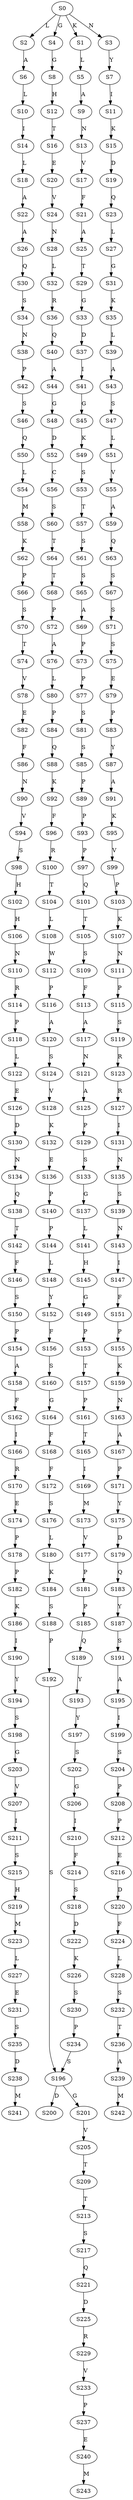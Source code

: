 strict digraph  {
	S0 -> S1 [ label = K ];
	S0 -> S2 [ label = L ];
	S0 -> S3 [ label = N ];
	S0 -> S4 [ label = G ];
	S1 -> S5 [ label = L ];
	S2 -> S6 [ label = A ];
	S3 -> S7 [ label = Y ];
	S4 -> S8 [ label = G ];
	S5 -> S9 [ label = A ];
	S6 -> S10 [ label = L ];
	S7 -> S11 [ label = I ];
	S8 -> S12 [ label = H ];
	S9 -> S13 [ label = N ];
	S10 -> S14 [ label = I ];
	S11 -> S15 [ label = K ];
	S12 -> S16 [ label = T ];
	S13 -> S17 [ label = V ];
	S14 -> S18 [ label = L ];
	S15 -> S19 [ label = D ];
	S16 -> S20 [ label = E ];
	S17 -> S21 [ label = F ];
	S18 -> S22 [ label = A ];
	S19 -> S23 [ label = Q ];
	S20 -> S24 [ label = V ];
	S21 -> S25 [ label = A ];
	S22 -> S26 [ label = A ];
	S23 -> S27 [ label = L ];
	S24 -> S28 [ label = N ];
	S25 -> S29 [ label = T ];
	S26 -> S30 [ label = Q ];
	S27 -> S31 [ label = G ];
	S28 -> S32 [ label = L ];
	S29 -> S33 [ label = G ];
	S30 -> S34 [ label = S ];
	S31 -> S35 [ label = K ];
	S32 -> S36 [ label = R ];
	S33 -> S37 [ label = D ];
	S34 -> S38 [ label = N ];
	S35 -> S39 [ label = L ];
	S36 -> S40 [ label = Q ];
	S37 -> S41 [ label = I ];
	S38 -> S42 [ label = P ];
	S39 -> S43 [ label = A ];
	S40 -> S44 [ label = A ];
	S41 -> S45 [ label = G ];
	S42 -> S46 [ label = S ];
	S43 -> S47 [ label = S ];
	S44 -> S48 [ label = G ];
	S45 -> S49 [ label = K ];
	S46 -> S50 [ label = Q ];
	S47 -> S51 [ label = L ];
	S48 -> S52 [ label = D ];
	S49 -> S53 [ label = S ];
	S50 -> S54 [ label = L ];
	S51 -> S55 [ label = V ];
	S52 -> S56 [ label = C ];
	S53 -> S57 [ label = T ];
	S54 -> S58 [ label = M ];
	S55 -> S59 [ label = A ];
	S56 -> S60 [ label = S ];
	S57 -> S61 [ label = S ];
	S58 -> S62 [ label = K ];
	S59 -> S63 [ label = Q ];
	S60 -> S64 [ label = T ];
	S61 -> S65 [ label = S ];
	S62 -> S66 [ label = P ];
	S63 -> S67 [ label = S ];
	S64 -> S68 [ label = T ];
	S65 -> S69 [ label = A ];
	S66 -> S70 [ label = S ];
	S67 -> S71 [ label = S ];
	S68 -> S72 [ label = P ];
	S69 -> S73 [ label = P ];
	S70 -> S74 [ label = T ];
	S71 -> S75 [ label = S ];
	S72 -> S76 [ label = A ];
	S73 -> S77 [ label = P ];
	S74 -> S78 [ label = V ];
	S75 -> S79 [ label = E ];
	S76 -> S80 [ label = L ];
	S77 -> S81 [ label = S ];
	S78 -> S82 [ label = E ];
	S79 -> S83 [ label = P ];
	S80 -> S84 [ label = P ];
	S81 -> S85 [ label = S ];
	S82 -> S86 [ label = F ];
	S83 -> S87 [ label = Y ];
	S84 -> S88 [ label = Q ];
	S85 -> S89 [ label = P ];
	S86 -> S90 [ label = N ];
	S87 -> S91 [ label = A ];
	S88 -> S92 [ label = K ];
	S89 -> S93 [ label = P ];
	S90 -> S94 [ label = V ];
	S91 -> S95 [ label = K ];
	S92 -> S96 [ label = F ];
	S93 -> S97 [ label = P ];
	S94 -> S98 [ label = S ];
	S95 -> S99 [ label = V ];
	S96 -> S100 [ label = R ];
	S97 -> S101 [ label = Q ];
	S98 -> S102 [ label = H ];
	S99 -> S103 [ label = P ];
	S100 -> S104 [ label = T ];
	S101 -> S105 [ label = T ];
	S102 -> S106 [ label = H ];
	S103 -> S107 [ label = K ];
	S104 -> S108 [ label = L ];
	S105 -> S109 [ label = S ];
	S106 -> S110 [ label = N ];
	S107 -> S111 [ label = N ];
	S108 -> S112 [ label = W ];
	S109 -> S113 [ label = F ];
	S110 -> S114 [ label = R ];
	S111 -> S115 [ label = P ];
	S112 -> S116 [ label = P ];
	S113 -> S117 [ label = A ];
	S114 -> S118 [ label = P ];
	S115 -> S119 [ label = S ];
	S116 -> S120 [ label = A ];
	S117 -> S121 [ label = N ];
	S118 -> S122 [ label = L ];
	S119 -> S123 [ label = R ];
	S120 -> S124 [ label = S ];
	S121 -> S125 [ label = A ];
	S122 -> S126 [ label = E ];
	S123 -> S127 [ label = R ];
	S124 -> S128 [ label = V ];
	S125 -> S129 [ label = P ];
	S126 -> S130 [ label = D ];
	S127 -> S131 [ label = I ];
	S128 -> S132 [ label = K ];
	S129 -> S133 [ label = S ];
	S130 -> S134 [ label = N ];
	S131 -> S135 [ label = N ];
	S132 -> S136 [ label = E ];
	S133 -> S137 [ label = G ];
	S134 -> S138 [ label = Q ];
	S135 -> S139 [ label = S ];
	S136 -> S140 [ label = P ];
	S137 -> S141 [ label = L ];
	S138 -> S142 [ label = T ];
	S139 -> S143 [ label = N ];
	S140 -> S144 [ label = P ];
	S141 -> S145 [ label = H ];
	S142 -> S146 [ label = F ];
	S143 -> S147 [ label = I ];
	S144 -> S148 [ label = L ];
	S145 -> S149 [ label = G ];
	S146 -> S150 [ label = S ];
	S147 -> S151 [ label = F ];
	S148 -> S152 [ label = Y ];
	S149 -> S153 [ label = P ];
	S150 -> S154 [ label = P ];
	S151 -> S155 [ label = P ];
	S152 -> S156 [ label = F ];
	S153 -> S157 [ label = T ];
	S154 -> S158 [ label = A ];
	S155 -> S159 [ label = K ];
	S156 -> S160 [ label = S ];
	S157 -> S161 [ label = P ];
	S158 -> S162 [ label = F ];
	S159 -> S163 [ label = N ];
	S160 -> S164 [ label = G ];
	S161 -> S165 [ label = T ];
	S162 -> S166 [ label = I ];
	S163 -> S167 [ label = A ];
	S164 -> S168 [ label = F ];
	S165 -> S169 [ label = I ];
	S166 -> S170 [ label = R ];
	S167 -> S171 [ label = P ];
	S168 -> S172 [ label = F ];
	S169 -> S173 [ label = M ];
	S170 -> S174 [ label = E ];
	S171 -> S175 [ label = Y ];
	S172 -> S176 [ label = S ];
	S173 -> S177 [ label = V ];
	S174 -> S178 [ label = P ];
	S175 -> S179 [ label = D ];
	S176 -> S180 [ label = L ];
	S177 -> S181 [ label = P ];
	S178 -> S182 [ label = P ];
	S179 -> S183 [ label = Q ];
	S180 -> S184 [ label = K ];
	S181 -> S185 [ label = P ];
	S182 -> S186 [ label = K ];
	S183 -> S187 [ label = Y ];
	S184 -> S188 [ label = S ];
	S185 -> S189 [ label = Q ];
	S186 -> S190 [ label = I ];
	S187 -> S191 [ label = S ];
	S188 -> S192 [ label = P ];
	S189 -> S193 [ label = Y ];
	S190 -> S194 [ label = Y ];
	S191 -> S195 [ label = A ];
	S192 -> S196 [ label = S ];
	S193 -> S197 [ label = Y ];
	S194 -> S198 [ label = S ];
	S195 -> S199 [ label = I ];
	S196 -> S200 [ label = D ];
	S196 -> S201 [ label = G ];
	S197 -> S202 [ label = S ];
	S198 -> S203 [ label = G ];
	S199 -> S204 [ label = S ];
	S201 -> S205 [ label = V ];
	S202 -> S206 [ label = G ];
	S203 -> S207 [ label = V ];
	S204 -> S208 [ label = P ];
	S205 -> S209 [ label = T ];
	S206 -> S210 [ label = I ];
	S207 -> S211 [ label = I ];
	S208 -> S212 [ label = P ];
	S209 -> S213 [ label = T ];
	S210 -> S214 [ label = F ];
	S211 -> S215 [ label = S ];
	S212 -> S216 [ label = E ];
	S213 -> S217 [ label = S ];
	S214 -> S218 [ label = S ];
	S215 -> S219 [ label = H ];
	S216 -> S220 [ label = D ];
	S217 -> S221 [ label = Q ];
	S218 -> S222 [ label = D ];
	S219 -> S223 [ label = M ];
	S220 -> S224 [ label = F ];
	S221 -> S225 [ label = D ];
	S222 -> S226 [ label = K ];
	S223 -> S227 [ label = L ];
	S224 -> S228 [ label = L ];
	S225 -> S229 [ label = R ];
	S226 -> S230 [ label = S ];
	S227 -> S231 [ label = E ];
	S228 -> S232 [ label = S ];
	S229 -> S233 [ label = V ];
	S230 -> S234 [ label = P ];
	S231 -> S235 [ label = S ];
	S232 -> S236 [ label = T ];
	S233 -> S237 [ label = P ];
	S234 -> S196 [ label = S ];
	S235 -> S238 [ label = D ];
	S236 -> S239 [ label = A ];
	S237 -> S240 [ label = E ];
	S238 -> S241 [ label = M ];
	S239 -> S242 [ label = M ];
	S240 -> S243 [ label = M ];
}
